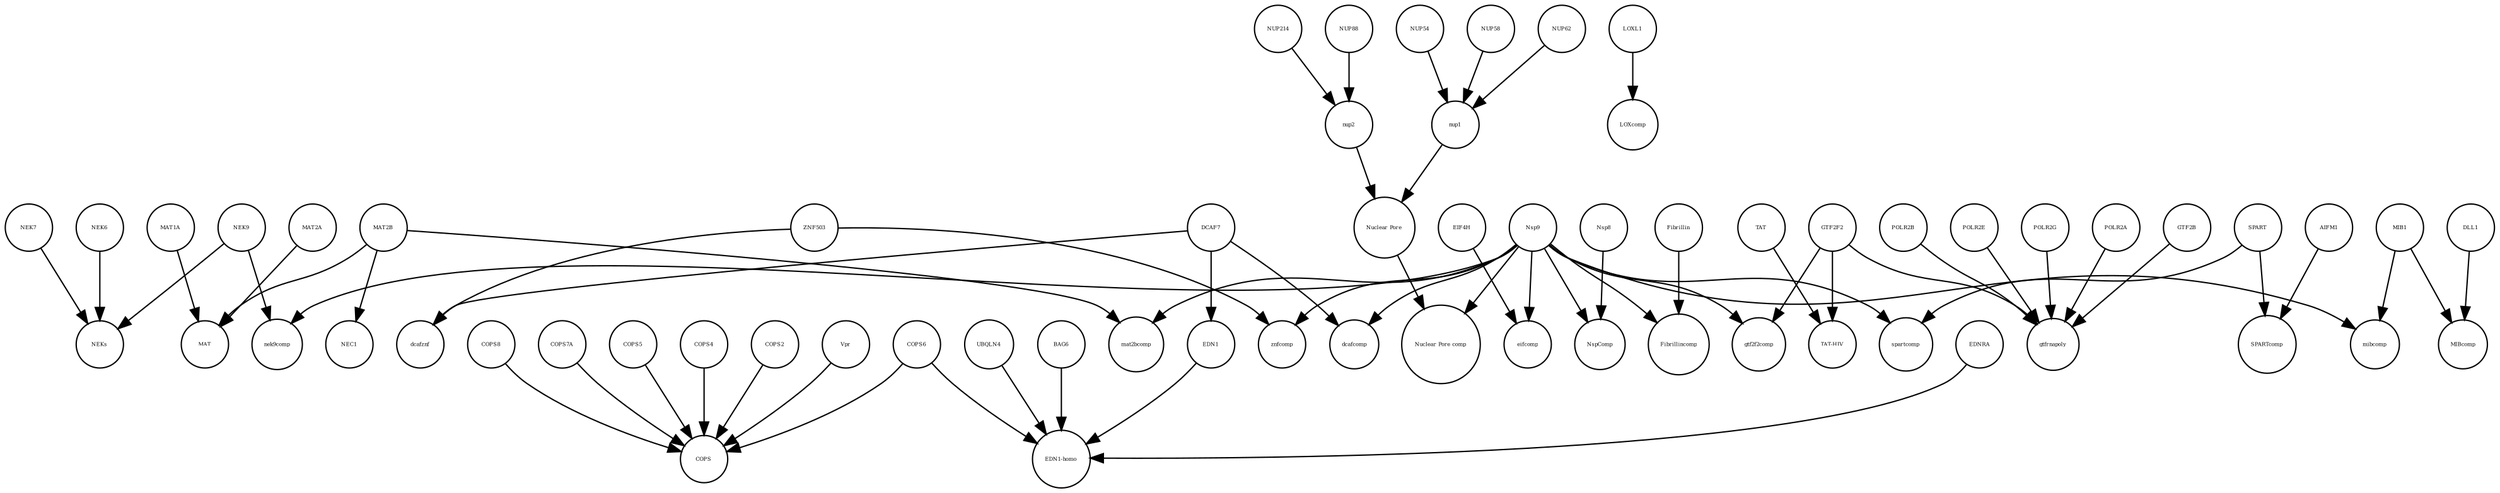 strict digraph  {
Nsp9 [annotation="urn_miriam_uniprot_P0DTD1|urn_miriam_ncbiprotein_YP_009725305", bipartite=0, cls=macromolecule, fontsize=4, label=Nsp9, shape=circle];
COPS6 [annotation="", bipartite=0, cls=macromolecule, fontsize=4, label=COPS6, shape=circle];
"TAT-HIV" [annotation="", bipartite=0, cls=complex, fontsize=4, label="TAT-HIV", shape=circle];
GTF2F2 [annotation="urn_miriam_uniprot_P13984|urn_miriam_pubmed_10428810", bipartite=0, cls=macromolecule, fontsize=4, label=GTF2F2, shape=circle];
POLR2E [annotation="", bipartite=0, cls=macromolecule, fontsize=4, label=POLR2E, shape=circle];
COPS5 [annotation="", bipartite=0, cls=macromolecule, fontsize=4, label=COPS5, shape=circle];
NEK7 [annotation="", bipartite=0, cls=macromolecule, fontsize=4, label=NEK7, shape=circle];
MAT [annotation="", bipartite=0, cls=complex, fontsize=4, label=MAT, shape=circle];
NEK6 [annotation="", bipartite=0, cls=macromolecule, fontsize=4, label=NEK6, shape=circle];
DCAF7 [annotation="urn_miriam_uniprot_P61962|urn_miriam_pubmed_16887337|urn_miriam_pubmed_16949367", bipartite=0, cls=macromolecule, fontsize=4, label=DCAF7, shape=circle];
"EDN1-homo" [annotation="", bipartite=0, cls=complex, fontsize=4, label="EDN1-homo", shape=circle];
UBQLN4 [annotation="", bipartite=0, cls=macromolecule, fontsize=4, label=UBQLN4, shape=circle];
POLR2G [annotation="", bipartite=0, cls=macromolecule, fontsize=4, label=POLR2G, shape=circle];
MIBcomp [annotation="", bipartite=0, cls=complex, fontsize=4, label=MIBcomp, shape=circle];
POLR2A [annotation=urn_miriam_uniprot_P30876, bipartite=0, cls=macromolecule, fontsize=4, label=POLR2A, shape=circle];
LOXL1 [annotation="", bipartite=0, cls=macromolecule, fontsize=4, label=LOXL1, shape=circle];
COPS2 [annotation="", bipartite=0, cls=macromolecule, fontsize=4, label=COPS2, shape=circle];
DLL1 [annotation="", bipartite=0, cls=macromolecule, fontsize=4, label=DLL1, shape=circle];
nek9comp [annotation="", bipartite=0, cls=complex, fontsize=4, label=nek9comp, shape=circle];
BAG6 [annotation="", bipartite=0, cls=macromolecule, fontsize=4, label=BAG6, shape=circle];
mat2bcomp [annotation="", bipartite=0, cls=complex, fontsize=4, label=mat2bcomp, shape=circle];
NUP54 [annotation=urn_miriam_uniprot_Q7Z3B4, bipartite=0, cls=macromolecule, fontsize=4, label=NUP54, shape=circle];
TAT [annotation="", bipartite=0, cls=macromolecule, fontsize=4, label=TAT, shape=circle];
AIFM1 [annotation="", bipartite=0, cls=macromolecule, fontsize=4, label=AIFM1, shape=circle];
gtfrnapoly [annotation="", bipartite=0, cls=complex, fontsize=4, label=gtfrnapoly, shape=circle];
ZNF503 [annotation=urn_miriam_uniprot_Q96F45, bipartite=0, cls=macromolecule, fontsize=4, label=ZNF503, shape=circle];
NUP58 [annotation=urn_miriam_uniprot_Q9BVL2, bipartite=0, cls=macromolecule, fontsize=4, label=NUP58, shape=circle];
SPART [annotation=urn_miriam_uniprot_Q8N0X7, bipartite=0, cls=macromolecule, fontsize=4, label=SPART, shape=circle];
NEKs [annotation="", bipartite=0, cls=complex, fontsize=4, label=NEKs, shape=circle];
dcafznf [annotation="", bipartite=0, cls=complex, fontsize=4, label=dcafznf, shape=circle];
POLR2B [annotation="", bipartite=0, cls=macromolecule, fontsize=4, label=POLR2B, shape=circle];
COPS8 [annotation="", bipartite=0, cls=macromolecule, fontsize=4, label=COPS8, shape=circle];
EDNRA [annotation="", bipartite=0, cls=macromolecule, fontsize=4, label=EDNRA, shape=circle];
EIF4H [annotation="urn_miriam_uniprot_Q15056|urn_miriam_pubmed_10585411|urn_miriam_pubmed_11418588", bipartite=0, cls=macromolecule, fontsize=4, label=EIF4H, shape=circle];
"Nuclear Pore" [annotation="", bipartite=0, cls=complex, fontsize=4, label="Nuclear Pore", shape=circle];
NUP214 [annotation=urn_miriam_uniprot_P35658, bipartite=0, cls=macromolecule, fontsize=4, label=NUP214, shape=circle];
EDN1 [annotation=urn_miriam_uniprot_P05305, bipartite=0, cls=macromolecule, fontsize=4, label=EDN1, shape=circle];
nup2 [annotation="", bipartite=0, cls=complex, fontsize=4, label=nup2, shape=circle];
GTF2B [annotation="", bipartite=0, cls=macromolecule, fontsize=4, label=GTF2B, shape=circle];
znfcomp [annotation="", bipartite=0, cls=complex, fontsize=4, label=znfcomp, shape=circle];
MAT2B [annotation="urn_miriam_uniprot_Q9NZL9|urn_miriam_pubmed_10644686|urn_miriam_pubmed_23189196|urn_miriam_pubmed_25075345|urn_miriam_pubmed_23425511", bipartite=0, cls=macromolecule, fontsize=4, label=MAT2B, shape=circle];
gtf2f2comp [annotation="", bipartite=0, cls=complex, fontsize=4, label=gtf2f2comp, shape=circle];
spartcomp [annotation="", bipartite=0, cls=complex, fontsize=4, label=spartcomp, shape=circle];
Vpr [annotation="", bipartite=0, cls=macromolecule, fontsize=4, label=Vpr, shape=circle];
SPARTcomp [annotation="", bipartite=0, cls=complex, fontsize=4, label=SPARTcomp, shape=circle];
NUP62 [annotation=urn_miriam_uniprot_P37198, bipartite=0, cls=macromolecule, fontsize=4, label=NUP62, shape=circle];
MAT2A [annotation="", bipartite=0, cls=macromolecule, fontsize=4, label=MAT2A, shape=circle];
NEK9 [annotation=urn_miriam_uniprot_Q8TD19, bipartite=0, cls=macromolecule, fontsize=4, label=NEK9, shape=circle];
dcafcomp [annotation="", bipartite=0, cls=complex, fontsize=4, label=dcafcomp, shape=circle];
"Nuclear Pore comp" [annotation="", bipartite=0, cls=complex, fontsize=4, label="Nuclear Pore comp", shape=circle];
COPS4 [annotation="", bipartite=0, cls=macromolecule, fontsize=4, label=COPS4, shape=circle];
eifcomp [annotation="", bipartite=0, cls=complex, fontsize=4, label=eifcomp, shape=circle];
Nsp8 [annotation="urn_miriam_uniprot_P0DTD1|urn_miriam_ncbiprotein_YP_009725304", bipartite=0, cls=macromolecule, fontsize=4, label=Nsp8, shape=circle];
MIB1 [annotation="urn_miriam_uniprot_Q86YT6|urn_miriam_pubmed_24185901", bipartite=0, cls=macromolecule, fontsize=4, label=MIB1, shape=circle];
COPS7A [annotation="", bipartite=0, cls=macromolecule, fontsize=4, label=COPS7A, shape=circle];
NspComp [annotation="", bipartite=0, cls=complex, fontsize=4, label=NspComp, shape=circle];
LOXcomp [annotation="", bipartite=0, cls=complex, fontsize=4, label=LOXcomp, shape=circle];
COPS [annotation="", bipartite=0, cls=complex, fontsize=4, label=COPS, shape=circle];
Fibrillincomp [annotation="", bipartite=0, cls=complex, fontsize=4, label=Fibrillincomp, shape=circle];
NEC1 [annotation="", bipartite=0, cls=complex, fontsize=4, label=NEC1, shape=circle];
NUP88 [annotation="urn_miriam_uniprot_Q99567|urn_miriam_pubmed_30543681", bipartite=0, cls=macromolecule, fontsize=4, label=NUP88, shape=circle];
Fibrillin [annotation="", bipartite=0, cls=complex, fontsize=4, label=Fibrillin, shape=circle];
nup1 [annotation="", bipartite=0, cls=complex, fontsize=4, label=nup1, shape=circle];
mibcomp [annotation="", bipartite=0, cls=complex, fontsize=4, label=mibcomp, shape=circle];
MAT1A [annotation="", bipartite=0, cls=macromolecule, fontsize=4, label=MAT1A, shape=circle];
Nsp9 -> znfcomp  [annotation="", interaction_type=production];
Nsp9 -> mat2bcomp  [annotation="", interaction_type=production];
Nsp9 -> mibcomp  [annotation="", interaction_type=production];
Nsp9 -> spartcomp  [annotation="", interaction_type=production];
Nsp9 -> eifcomp  [annotation="", interaction_type=production];
Nsp9 -> gtf2f2comp  [annotation="", interaction_type=production];
Nsp9 -> Fibrillincomp  [annotation="", interaction_type=production];
Nsp9 -> dcafcomp  [annotation="", interaction_type=production];
Nsp9 -> nek9comp  [annotation="", interaction_type=production];
Nsp9 -> NspComp  [annotation="", interaction_type=production];
Nsp9 -> "Nuclear Pore comp"  [annotation="", interaction_type=production];
COPS6 -> "EDN1-homo"  [annotation="", interaction_type=production];
COPS6 -> COPS  [annotation="", interaction_type=production];
GTF2F2 -> "TAT-HIV"  [annotation="", interaction_type=production];
GTF2F2 -> gtf2f2comp  [annotation="", interaction_type=production];
GTF2F2 -> gtfrnapoly  [annotation="", interaction_type=production];
POLR2E -> gtfrnapoly  [annotation="", interaction_type=production];
COPS5 -> COPS  [annotation="", interaction_type=production];
NEK7 -> NEKs  [annotation="", interaction_type=production];
NEK6 -> NEKs  [annotation="", interaction_type=production];
DCAF7 -> dcafcomp  [annotation="", interaction_type=production];
DCAF7 -> dcafznf  [annotation="", interaction_type=production];
DCAF7 -> EDN1  [annotation=urn_miriam_pubmed_27880803, interaction_type=catalysis];
UBQLN4 -> "EDN1-homo"  [annotation="", interaction_type=production];
POLR2G -> gtfrnapoly  [annotation="", interaction_type=production];
POLR2A -> gtfrnapoly  [annotation="", interaction_type=production];
LOXL1 -> LOXcomp  [annotation="", interaction_type=production];
COPS2 -> COPS  [annotation="", interaction_type=production];
DLL1 -> MIBcomp  [annotation="", interaction_type=production];
BAG6 -> "EDN1-homo"  [annotation="", interaction_type=production];
NUP54 -> nup1  [annotation="", interaction_type=production];
TAT -> "TAT-HIV"  [annotation="", interaction_type=production];
AIFM1 -> SPARTcomp  [annotation="", interaction_type=production];
ZNF503 -> znfcomp  [annotation="", interaction_type=production];
ZNF503 -> dcafznf  [annotation="", interaction_type=production];
NUP58 -> nup1  [annotation="", interaction_type=production];
SPART -> spartcomp  [annotation="", interaction_type=production];
SPART -> SPARTcomp  [annotation="", interaction_type=production];
POLR2B -> gtfrnapoly  [annotation="", interaction_type=production];
COPS8 -> COPS  [annotation="", interaction_type=production];
EDNRA -> "EDN1-homo"  [annotation="", interaction_type=production];
EIF4H -> eifcomp  [annotation="", interaction_type=production];
"Nuclear Pore" -> "Nuclear Pore comp"  [annotation="", interaction_type=production];
NUP214 -> nup2  [annotation="", interaction_type=production];
EDN1 -> "EDN1-homo"  [annotation="", interaction_type=production];
nup2 -> "Nuclear Pore"  [annotation="", interaction_type=production];
GTF2B -> gtfrnapoly  [annotation="", interaction_type=production];
MAT2B -> MAT  [annotation="", interaction_type=production];
MAT2B -> NEC1  [annotation="", interaction_type=production];
MAT2B -> mat2bcomp  [annotation="", interaction_type=production];
Vpr -> COPS  [annotation="", interaction_type=production];
NUP62 -> nup1  [annotation="", interaction_type=production];
MAT2A -> MAT  [annotation="", interaction_type=production];
NEK9 -> nek9comp  [annotation="", interaction_type=production];
NEK9 -> NEKs  [annotation="", interaction_type=production];
COPS4 -> COPS  [annotation="", interaction_type=production];
Nsp8 -> NspComp  [annotation="", interaction_type=production];
MIB1 -> mibcomp  [annotation="", interaction_type=production];
MIB1 -> MIBcomp  [annotation="", interaction_type=production];
COPS7A -> COPS  [annotation="", interaction_type=production];
NUP88 -> nup2  [annotation="", interaction_type=production];
Fibrillin -> Fibrillincomp  [annotation="", interaction_type=production];
nup1 -> "Nuclear Pore"  [annotation="", interaction_type=production];
MAT1A -> MAT  [annotation="", interaction_type=production];
}
